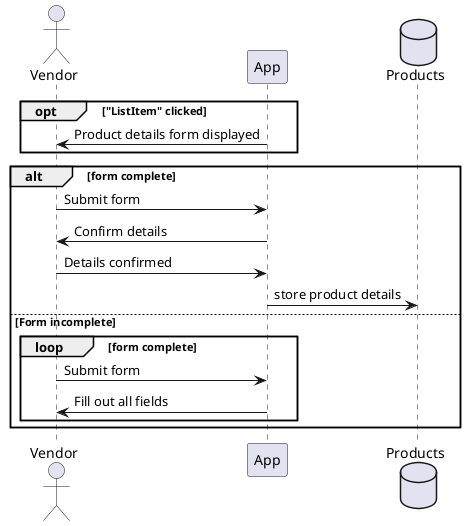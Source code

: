 @startuml
'https://plantuml.com/sequence-diagram

actor Vendor

participant App

database Products


opt "ListItem" clicked

    App -> Vendor: Product details form displayed
end

alt form complete
    Vendor -> App: Submit form

    App -> Vendor: Confirm details

    Vendor -> App: Details confirmed

    App -> Products: store product details

else Form incomplete
    loop form complete
    Vendor -> App: Submit form
    App -> Vendor: Fill out all fields
    end

end



@enduml
